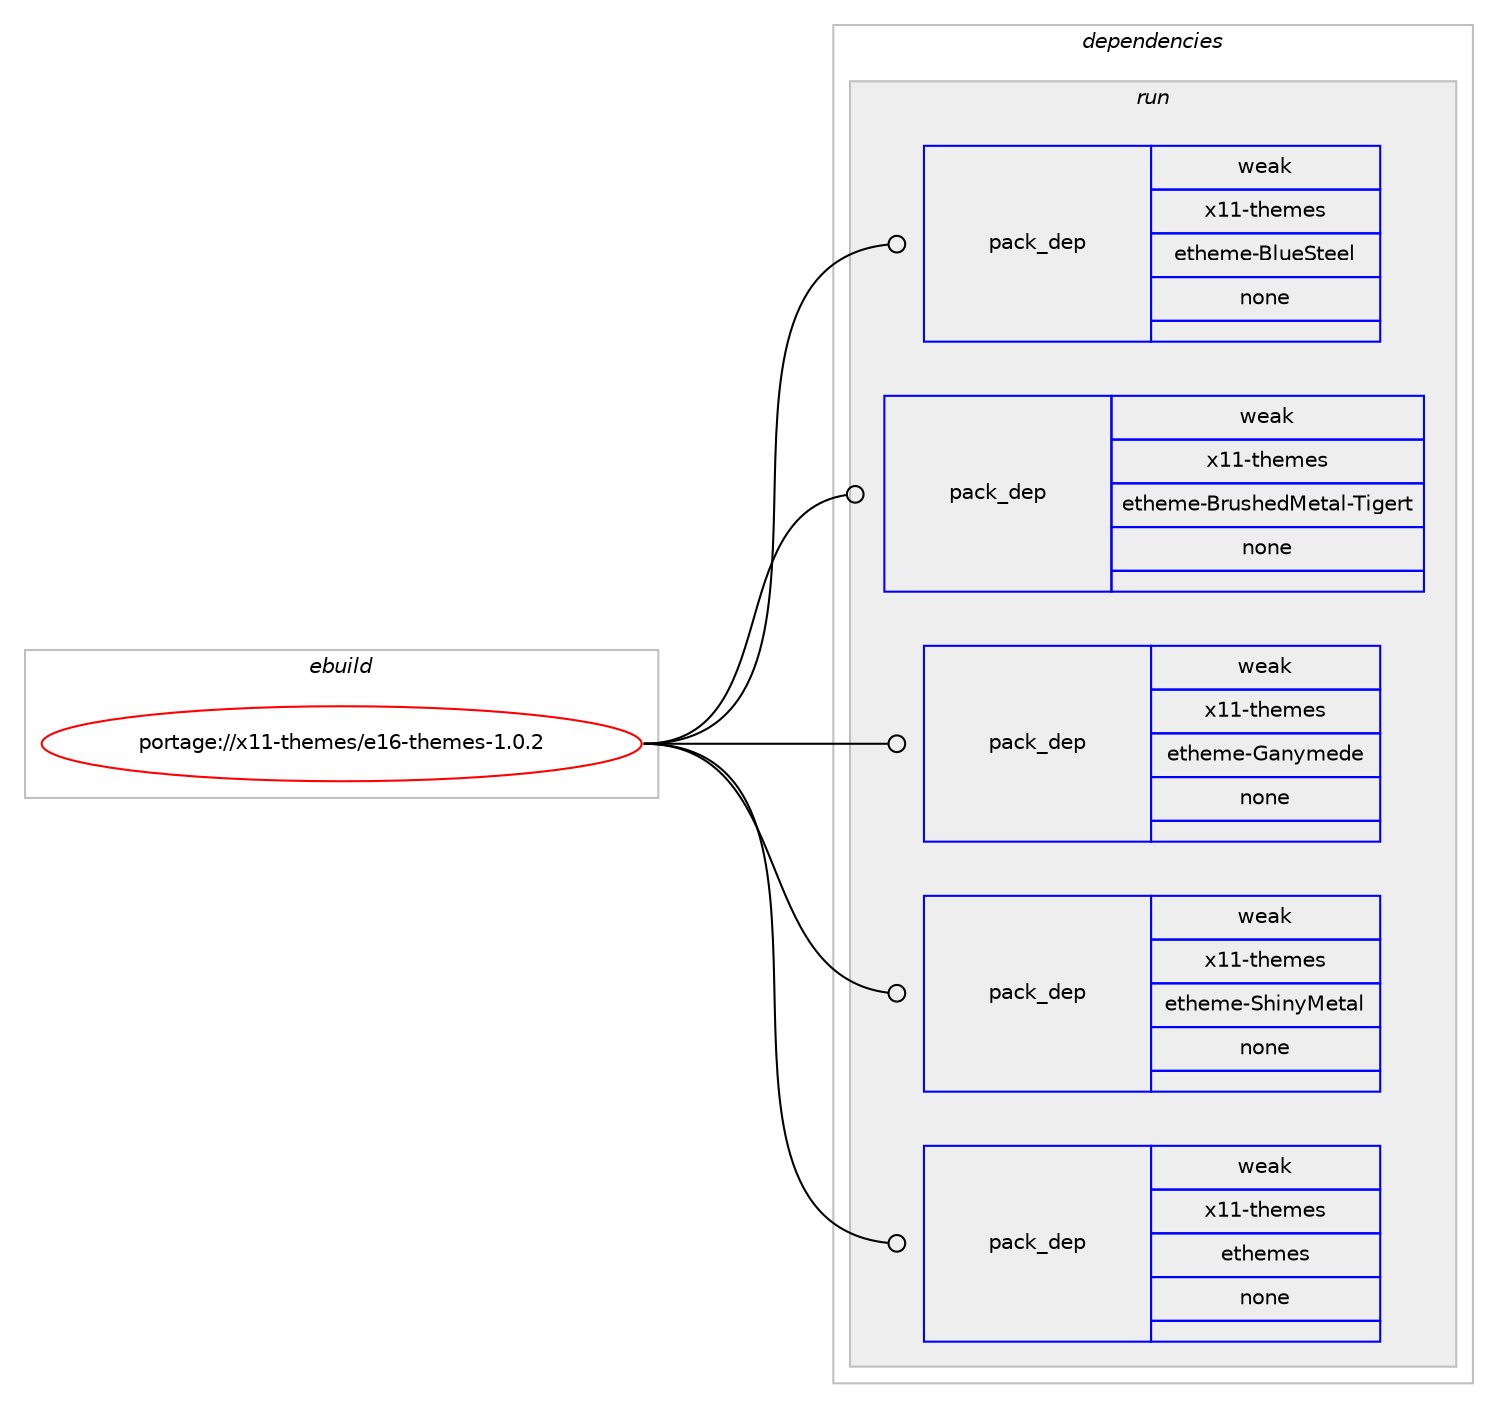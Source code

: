 digraph prolog {

# *************
# Graph options
# *************

newrank=true;
concentrate=true;
compound=true;
graph [rankdir=LR,fontname=Helvetica,fontsize=10,ranksep=1.5];#, ranksep=2.5, nodesep=0.2];
edge  [arrowhead=vee];
node  [fontname=Helvetica,fontsize=10];

# **********
# The ebuild
# **********

subgraph cluster_leftcol {
color=gray;
rank=same;
label=<<i>ebuild</i>>;
id [label="portage://x11-themes/e16-themes-1.0.2", color=red, width=4, href="../x11-themes/e16-themes-1.0.2.svg"];
}

# ****************
# The dependencies
# ****************

subgraph cluster_midcol {
color=gray;
label=<<i>dependencies</i>>;
subgraph cluster_compile {
fillcolor="#eeeeee";
style=filled;
label=<<i>compile</i>>;
}
subgraph cluster_compileandrun {
fillcolor="#eeeeee";
style=filled;
label=<<i>compile and run</i>>;
}
subgraph cluster_run {
fillcolor="#eeeeee";
style=filled;
label=<<i>run</i>>;
subgraph pack1683 {
dependency2031 [label=<<TABLE BORDER="0" CELLBORDER="1" CELLSPACING="0" CELLPADDING="4" WIDTH="220"><TR><TD ROWSPAN="6" CELLPADDING="30">pack_dep</TD></TR><TR><TD WIDTH="110">weak</TD></TR><TR><TD>x11-themes</TD></TR><TR><TD>etheme-BlueSteel</TD></TR><TR><TD>none</TD></TR><TR><TD></TD></TR></TABLE>>, shape=none, color=blue];
}
id:e -> dependency2031:w [weight=20,style="solid",arrowhead="odot"];
subgraph pack1684 {
dependency2032 [label=<<TABLE BORDER="0" CELLBORDER="1" CELLSPACING="0" CELLPADDING="4" WIDTH="220"><TR><TD ROWSPAN="6" CELLPADDING="30">pack_dep</TD></TR><TR><TD WIDTH="110">weak</TD></TR><TR><TD>x11-themes</TD></TR><TR><TD>etheme-BrushedMetal-Tigert</TD></TR><TR><TD>none</TD></TR><TR><TD></TD></TR></TABLE>>, shape=none, color=blue];
}
id:e -> dependency2032:w [weight=20,style="solid",arrowhead="odot"];
subgraph pack1685 {
dependency2033 [label=<<TABLE BORDER="0" CELLBORDER="1" CELLSPACING="0" CELLPADDING="4" WIDTH="220"><TR><TD ROWSPAN="6" CELLPADDING="30">pack_dep</TD></TR><TR><TD WIDTH="110">weak</TD></TR><TR><TD>x11-themes</TD></TR><TR><TD>etheme-Ganymede</TD></TR><TR><TD>none</TD></TR><TR><TD></TD></TR></TABLE>>, shape=none, color=blue];
}
id:e -> dependency2033:w [weight=20,style="solid",arrowhead="odot"];
subgraph pack1686 {
dependency2034 [label=<<TABLE BORDER="0" CELLBORDER="1" CELLSPACING="0" CELLPADDING="4" WIDTH="220"><TR><TD ROWSPAN="6" CELLPADDING="30">pack_dep</TD></TR><TR><TD WIDTH="110">weak</TD></TR><TR><TD>x11-themes</TD></TR><TR><TD>etheme-ShinyMetal</TD></TR><TR><TD>none</TD></TR><TR><TD></TD></TR></TABLE>>, shape=none, color=blue];
}
id:e -> dependency2034:w [weight=20,style="solid",arrowhead="odot"];
subgraph pack1687 {
dependency2035 [label=<<TABLE BORDER="0" CELLBORDER="1" CELLSPACING="0" CELLPADDING="4" WIDTH="220"><TR><TD ROWSPAN="6" CELLPADDING="30">pack_dep</TD></TR><TR><TD WIDTH="110">weak</TD></TR><TR><TD>x11-themes</TD></TR><TR><TD>ethemes</TD></TR><TR><TD>none</TD></TR><TR><TD></TD></TR></TABLE>>, shape=none, color=blue];
}
id:e -> dependency2035:w [weight=20,style="solid",arrowhead="odot"];
}
}

# **************
# The candidates
# **************

subgraph cluster_choices {
rank=same;
color=gray;
label=<<i>candidates</i>>;

subgraph choice1683 {
color=black;
nodesep=1;
}
subgraph choice1684 {
color=black;
nodesep=1;
}
subgraph choice1685 {
color=black;
nodesep=1;
}
subgraph choice1686 {
color=black;
nodesep=1;
}
subgraph choice1687 {
color=black;
nodesep=1;
}
}

}
